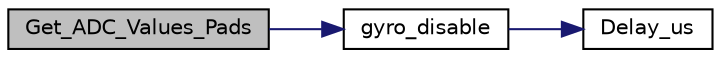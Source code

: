 digraph "Get_ADC_Values_Pads"
{
 // LATEX_PDF_SIZE
  edge [fontname="Helvetica",fontsize="10",labelfontname="Helvetica",labelfontsize="10"];
  node [fontname="Helvetica",fontsize="10",shape=record];
  rankdir="LR";
  Node1 [label="Get_ADC_Values_Pads",height=0.2,width=0.4,color="black", fillcolor="grey75", style="filled", fontcolor="black",tooltip="Reads value from ADC of PAD1."];
  Node1 -> Node2 [color="midnightblue",fontsize="10",style="solid",fontname="Helvetica"];
  Node2 [label="gyro_disable",height=0.2,width=0.4,color="black", fillcolor="white", style="filled",URL="$main_8h.html#a2ac9c311ff05671105348142908ecda3",tooltip="Disables gyro in order to measure on pin PC1."];
  Node2 -> Node3 [color="midnightblue",fontsize="10",style="solid",fontname="Helvetica"];
  Node3 [label="Delay_us",height=0.2,width=0.4,color="black", fillcolor="white", style="filled",URL="$measure_8h.html#a19cbc2c54977f6422dc53734e11748fe",tooltip="This functions is used for delays in us. Example wait for ADC to stabilize."];
}
